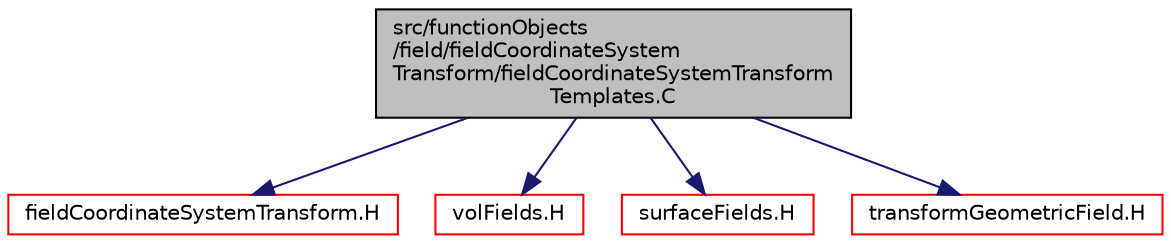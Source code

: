 digraph "src/functionObjects/field/fieldCoordinateSystemTransform/fieldCoordinateSystemTransformTemplates.C"
{
  bgcolor="transparent";
  edge [fontname="Helvetica",fontsize="10",labelfontname="Helvetica",labelfontsize="10"];
  node [fontname="Helvetica",fontsize="10",shape=record];
  Node1 [label="src/functionObjects\l/field/fieldCoordinateSystem\lTransform/fieldCoordinateSystemTransform\lTemplates.C",height=0.2,width=0.4,color="black", fillcolor="grey75", style="filled", fontcolor="black"];
  Node1 -> Node2 [color="midnightblue",fontsize="10",style="solid",fontname="Helvetica"];
  Node2 [label="fieldCoordinateSystemTransform.H",height=0.2,width=0.4,color="red",URL="$a06334.html"];
  Node1 -> Node3 [color="midnightblue",fontsize="10",style="solid",fontname="Helvetica"];
  Node3 [label="volFields.H",height=0.2,width=0.4,color="red",URL="$a05761.html"];
  Node1 -> Node4 [color="midnightblue",fontsize="10",style="solid",fontname="Helvetica"];
  Node4 [label="surfaceFields.H",height=0.2,width=0.4,color="red",URL="$a05756.html",tooltip="Foam::surfaceFields. "];
  Node1 -> Node5 [color="midnightblue",fontsize="10",style="solid",fontname="Helvetica"];
  Node5 [label="transformGeometricField.H",height=0.2,width=0.4,color="red",URL="$a08357.html",tooltip="Spatial transformation functions for FieldFields. "];
}
